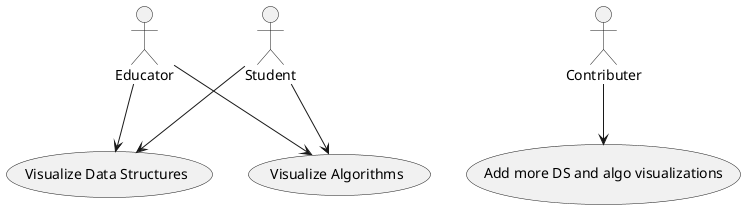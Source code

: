 @startuml use_case
actor Educator
actor Student
actor Contributer

usecase "Visualize Data Structures" as UC1
usecase "Visualize Algorithms" as UC2
usecase "Add more DS and algo visualizations" as UC3

Educator --> UC1
Educator --> UC2
Student --> UC1
Student --> UC2
Contributer --> UC3
@enduml